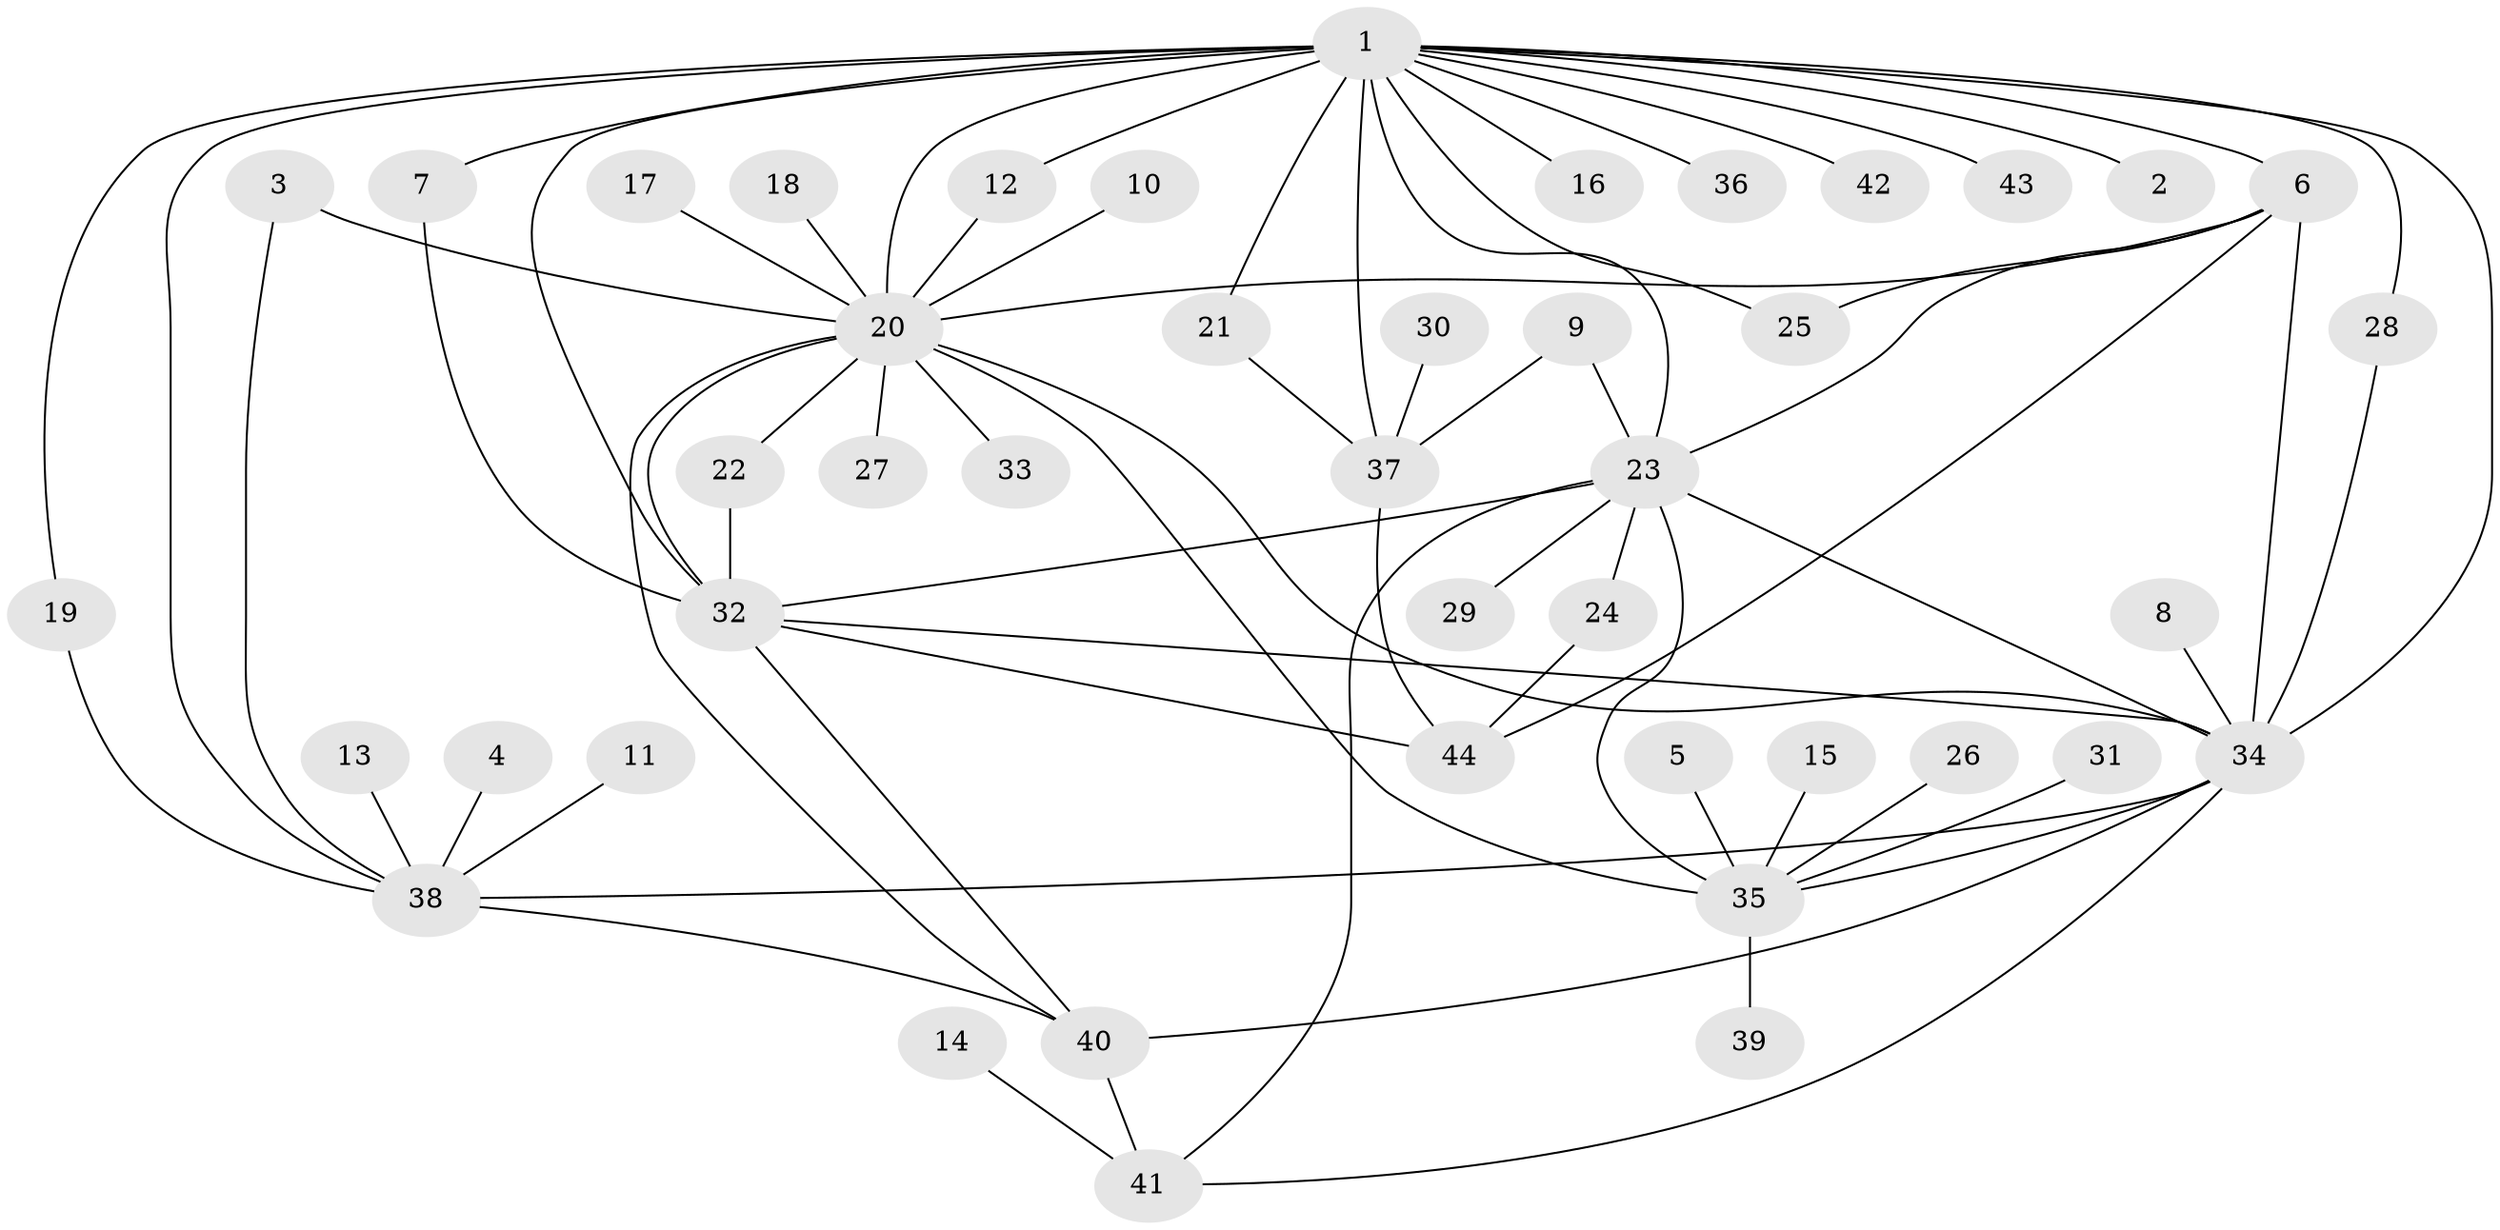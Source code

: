 // original degree distribution, {9: 0.045454545454545456, 14: 0.011363636363636364, 2: 0.3181818181818182, 3: 0.13636363636363635, 15: 0.011363636363636364, 7: 0.022727272727272728, 10: 0.011363636363636364, 4: 0.022727272727272728, 1: 0.38636363636363635, 8: 0.022727272727272728, 5: 0.011363636363636364}
// Generated by graph-tools (version 1.1) at 2025/49/03/09/25 03:49:55]
// undirected, 44 vertices, 71 edges
graph export_dot {
graph [start="1"]
  node [color=gray90,style=filled];
  1;
  2;
  3;
  4;
  5;
  6;
  7;
  8;
  9;
  10;
  11;
  12;
  13;
  14;
  15;
  16;
  17;
  18;
  19;
  20;
  21;
  22;
  23;
  24;
  25;
  26;
  27;
  28;
  29;
  30;
  31;
  32;
  33;
  34;
  35;
  36;
  37;
  38;
  39;
  40;
  41;
  42;
  43;
  44;
  1 -- 2 [weight=1.0];
  1 -- 6 [weight=1.0];
  1 -- 7 [weight=2.0];
  1 -- 12 [weight=1.0];
  1 -- 16 [weight=1.0];
  1 -- 19 [weight=1.0];
  1 -- 20 [weight=1.0];
  1 -- 21 [weight=1.0];
  1 -- 23 [weight=1.0];
  1 -- 25 [weight=1.0];
  1 -- 28 [weight=1.0];
  1 -- 32 [weight=2.0];
  1 -- 34 [weight=1.0];
  1 -- 36 [weight=1.0];
  1 -- 37 [weight=1.0];
  1 -- 38 [weight=1.0];
  1 -- 42 [weight=1.0];
  1 -- 43 [weight=1.0];
  3 -- 20 [weight=1.0];
  3 -- 38 [weight=1.0];
  4 -- 38 [weight=1.0];
  5 -- 35 [weight=2.0];
  6 -- 20 [weight=1.0];
  6 -- 23 [weight=1.0];
  6 -- 25 [weight=1.0];
  6 -- 34 [weight=2.0];
  6 -- 44 [weight=1.0];
  7 -- 32 [weight=1.0];
  8 -- 34 [weight=1.0];
  9 -- 23 [weight=1.0];
  9 -- 37 [weight=1.0];
  10 -- 20 [weight=1.0];
  11 -- 38 [weight=1.0];
  12 -- 20 [weight=1.0];
  13 -- 38 [weight=1.0];
  14 -- 41 [weight=1.0];
  15 -- 35 [weight=1.0];
  17 -- 20 [weight=1.0];
  18 -- 20 [weight=1.0];
  19 -- 38 [weight=1.0];
  20 -- 22 [weight=1.0];
  20 -- 27 [weight=1.0];
  20 -- 32 [weight=1.0];
  20 -- 33 [weight=1.0];
  20 -- 34 [weight=1.0];
  20 -- 35 [weight=1.0];
  20 -- 40 [weight=1.0];
  21 -- 37 [weight=1.0];
  22 -- 32 [weight=1.0];
  23 -- 24 [weight=1.0];
  23 -- 29 [weight=1.0];
  23 -- 32 [weight=1.0];
  23 -- 34 [weight=2.0];
  23 -- 35 [weight=1.0];
  23 -- 41 [weight=1.0];
  24 -- 44 [weight=1.0];
  26 -- 35 [weight=1.0];
  28 -- 34 [weight=1.0];
  30 -- 37 [weight=1.0];
  31 -- 35 [weight=1.0];
  32 -- 34 [weight=1.0];
  32 -- 40 [weight=1.0];
  32 -- 44 [weight=1.0];
  34 -- 35 [weight=1.0];
  34 -- 38 [weight=1.0];
  34 -- 40 [weight=1.0];
  34 -- 41 [weight=1.0];
  35 -- 39 [weight=1.0];
  37 -- 44 [weight=1.0];
  38 -- 40 [weight=1.0];
  40 -- 41 [weight=1.0];
}
